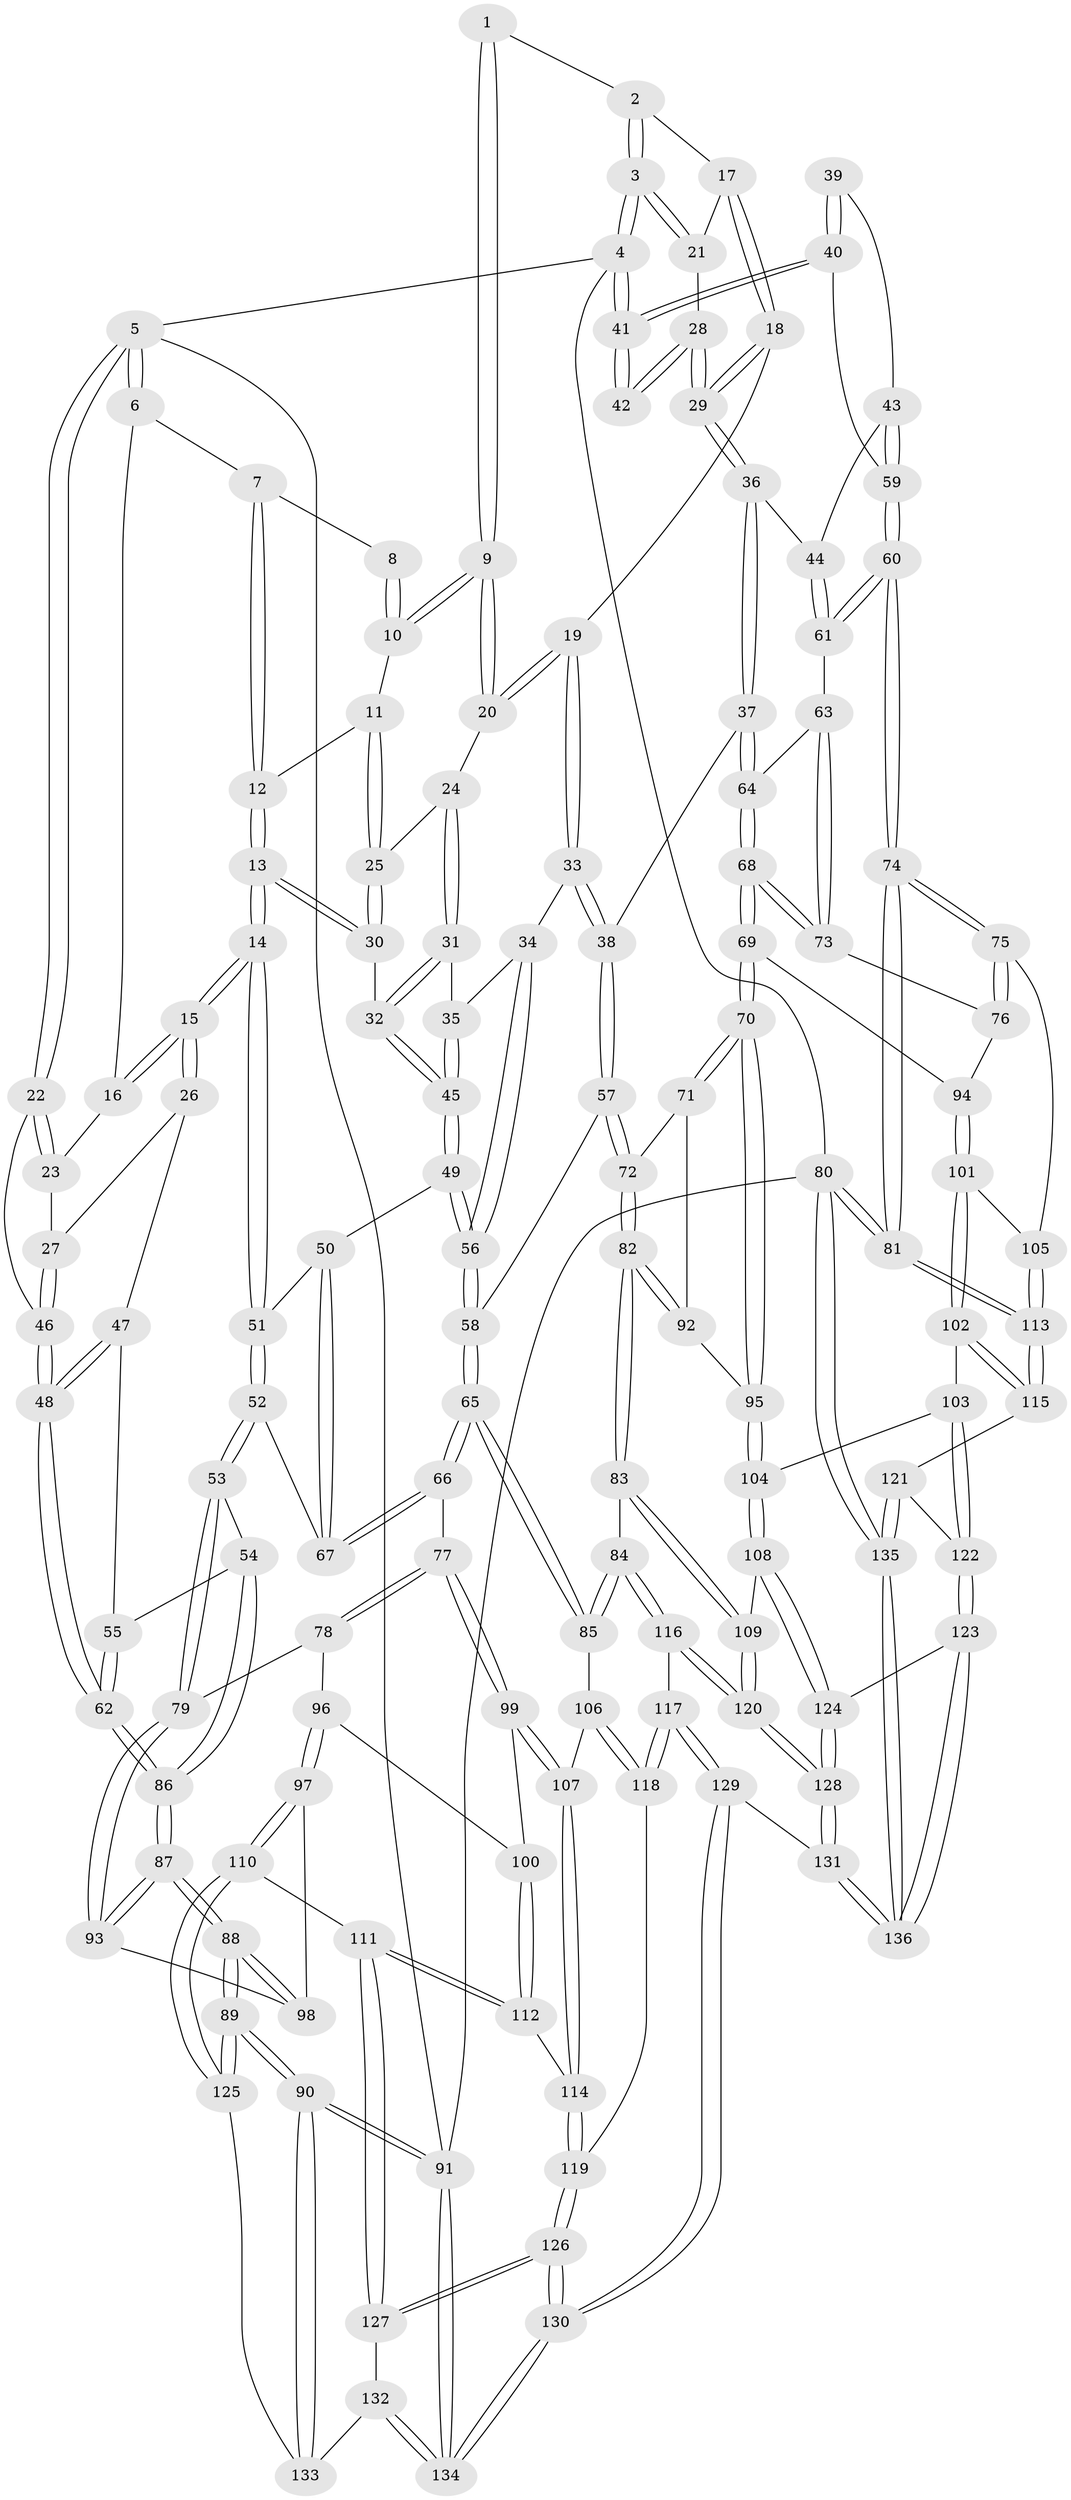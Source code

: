 // coarse degree distribution, {2: 0.12195121951219512, 4: 0.18292682926829268, 3: 0.6219512195121951, 5: 0.06097560975609756, 6: 0.012195121951219513}
// Generated by graph-tools (version 1.1) at 2025/54/03/04/25 22:54:22]
// undirected, 136 vertices, 337 edges
graph export_dot {
  node [color=gray90,style=filled];
  1 [pos="+0.5293152691123656+0"];
  2 [pos="+0.690393774837045+0"];
  3 [pos="+1+0"];
  4 [pos="+1+0"];
  5 [pos="+0+0"];
  6 [pos="+0.10690036346582002+0"];
  7 [pos="+0.22252814222437817+0"];
  8 [pos="+0.3185405359787746+0"];
  9 [pos="+0.4927068658838624+0.06168237415938923"];
  10 [pos="+0.3658530442990014+0.03156313954904289"];
  11 [pos="+0.3651832839173049+0.03520619355745088"];
  12 [pos="+0.2524583134872736+0.13092571729559943"];
  13 [pos="+0.23286225416495065+0.20940273657315794"];
  14 [pos="+0.20237723892954632+0.2236067471807105"];
  15 [pos="+0.15789421781788124+0.20791893081548635"];
  16 [pos="+0.10596468350129079+0"];
  17 [pos="+0.696103261071265+0"];
  18 [pos="+0.6160136003229281+0.1462567421832043"];
  19 [pos="+0.5882719531458206+0.15714683491122966"];
  20 [pos="+0.5009283293990328+0.10898238857516393"];
  21 [pos="+0.8147218822124044+0.12058720095047752"];
  22 [pos="+0+0.02706626040061306"];
  23 [pos="+0.03837267823958743+0.076698968531467"];
  24 [pos="+0.40846345509451837+0.15137442479933097"];
  25 [pos="+0.40611089111844917+0.1510786109473188"];
  26 [pos="+0.11031542234025679+0.21188517241190113"];
  27 [pos="+0.0705263132185994+0.20829938305967685"];
  28 [pos="+0.8193321627552277+0.1653977961409946"];
  29 [pos="+0.7752710281151766+0.2053694834811163"];
  30 [pos="+0.24930354563213214+0.21082433182971252"];
  31 [pos="+0.4448297259261787+0.2314630733445434"];
  32 [pos="+0.3364977166482118+0.271957313981658"];
  33 [pos="+0.552394925313399+0.26032217494737736"];
  34 [pos="+0.5251634850885751+0.2774971876917944"];
  35 [pos="+0.4533680489537633+0.24139094003507117"];
  36 [pos="+0.7629142179325469+0.34600156824912603"];
  37 [pos="+0.7620708903549372+0.347320104875111"];
  38 [pos="+0.7101166055586242+0.37871361031681366"];
  39 [pos="+0.9019208858196676+0.1887790825609836"];
  40 [pos="+1+0.22421744729432383"];
  41 [pos="+1+0"];
  42 [pos="+0.8429852837609174+0.16711601645823307"];
  43 [pos="+0.9191643252646063+0.3253519840079419"];
  44 [pos="+0.8939662088443979+0.34555043539458924"];
  45 [pos="+0.3780974878948461+0.31462339272149337"];
  46 [pos="+0+0.24180314716726817"];
  47 [pos="+0.06440116770345933+0.33803991005701556"];
  48 [pos="+0+0.3599765269281173"];
  49 [pos="+0.41371087696383047+0.38692354265355605"];
  50 [pos="+0.4048528571369946+0.3939995968129705"];
  51 [pos="+0.20525273685898207+0.3878059471608053"];
  52 [pos="+0.19710526044596036+0.4078906302988198"];
  53 [pos="+0.1739766121656535+0.4490178731956068"];
  54 [pos="+0.15861239029861687+0.4436445421912863"];
  55 [pos="+0.06718078322256685+0.3772662146140529"];
  56 [pos="+0.47479259694352455+0.38580931231016896"];
  57 [pos="+0.6795926540209559+0.4265310322234279"];
  58 [pos="+0.5348777485211216+0.4492069497602653"];
  59 [pos="+1+0.2423748336404655"];
  60 [pos="+1+0.451869392722971"];
  61 [pos="+0.9724278173338923+0.45325789482207296"];
  62 [pos="+0+0.3765303438128187"];
  63 [pos="+0.9510844985594316+0.464425653886103"];
  64 [pos="+0.8534936080933133+0.4687337786652825"];
  65 [pos="+0.49821142787862055+0.596009796339526"];
  66 [pos="+0.3650574452639988+0.5396762038246375"];
  67 [pos="+0.37213501974509017+0.47965849918905407"];
  68 [pos="+0.8306323658578669+0.5446609468678187"];
  69 [pos="+0.815560272685653+0.5721700843424089"];
  70 [pos="+0.786347316144509+0.578842005300139"];
  71 [pos="+0.7000890430464866+0.48241069625997246"];
  72 [pos="+0.6875429439796898+0.4652703105544286"];
  73 [pos="+0.9280120579486965+0.5317577979442888"];
  74 [pos="+1+0.6035347574589432"];
  75 [pos="+0.9775796098636615+0.6039115176331881"];
  76 [pos="+0.9304871499195019+0.5541074568116229"];
  77 [pos="+0.29359149648713334+0.5709154391240353"];
  78 [pos="+0.19924944688955826+0.5261905968546823"];
  79 [pos="+0.17482517284070537+0.4996977574764523"];
  80 [pos="+1+1"];
  81 [pos="+1+0.7881615596102539"];
  82 [pos="+0.6037548859158421+0.6173065601863215"];
  83 [pos="+0.5757908253317053+0.6424485216311415"];
  84 [pos="+0.5628708927327963+0.6412509722404457"];
  85 [pos="+0.5000124306836461+0.6000287724429119"];
  86 [pos="+0+0.432159609009822"];
  87 [pos="+0+0.537940641066035"];
  88 [pos="+0+0.6801708389067405"];
  89 [pos="+0+0.7893065405595532"];
  90 [pos="+0+1"];
  91 [pos="+0+1"];
  92 [pos="+0.6847353662819958+0.5984290795745753"];
  93 [pos="+0.05916237822216907+0.5696617792698908"];
  94 [pos="+0.8536418221276557+0.5975193201004775"];
  95 [pos="+0.76938414971417+0.6043281070471642"];
  96 [pos="+0.1991671095968261+0.5266580170648181"];
  97 [pos="+0.1140032751659844+0.7227692079440312"];
  98 [pos="+0.08780659986737396+0.6860005834660763"];
  99 [pos="+0.29968408234305527+0.6286625699353682"];
  100 [pos="+0.1958099253123502+0.661383341784398"];
  101 [pos="+0.8922469883546217+0.643668931627555"];
  102 [pos="+0.8861676119314701+0.6618456055689312"];
  103 [pos="+0.8262028123787135+0.7198270978055767"];
  104 [pos="+0.7440784677077656+0.7120973270016885"];
  105 [pos="+0.9025494365306156+0.6421051306710894"];
  106 [pos="+0.4399421344388209+0.6619460269427009"];
  107 [pos="+0.30606762048096176+0.6610862506522307"];
  108 [pos="+0.702902357853117+0.7450118365280805"];
  109 [pos="+0.6929646583877243+0.7396159595705986"];
  110 [pos="+0.13191911594186756+0.7618965439019062"];
  111 [pos="+0.1331256114221053+0.7628150067581713"];
  112 [pos="+0.17623101651858358+0.7432091975689796"];
  113 [pos="+1+0.7932295308146197"];
  114 [pos="+0.2891978318539773+0.7308099440192763"];
  115 [pos="+0.9675790987790429+0.8089757278215346"];
  116 [pos="+0.509462137030548+0.7981834084946646"];
  117 [pos="+0.4363252236038368+0.7902753406213912"];
  118 [pos="+0.4071137096388363+0.7689158264793998"];
  119 [pos="+0.3286219806052448+0.7733913735506084"];
  120 [pos="+0.5191178940802895+0.8097460111098208"];
  121 [pos="+0.95518068218962+0.8136873542578458"];
  122 [pos="+0.8995804383829187+0.8074821849193471"];
  123 [pos="+0.7737994910367875+0.8682306220828507"];
  124 [pos="+0.7070800015834493+0.7887073277139174"];
  125 [pos="+0+0.7824451127575727"];
  126 [pos="+0.28350495691160144+0.9691030362312979"];
  127 [pos="+0.13390737006563558+0.7756076244988356"];
  128 [pos="+0.5649821776164299+0.9128444858078326"];
  129 [pos="+0.3625782257039321+1"];
  130 [pos="+0.3166511106015565+1"];
  131 [pos="+0.5350206186295056+1"];
  132 [pos="+0.11629393321934688+0.8067462864340779"];
  133 [pos="+0.050924689214309725+0.8417970203991134"];
  134 [pos="+0+1"];
  135 [pos="+0.7927699381690254+1"];
  136 [pos="+0.7829713573547771+1"];
  1 -- 2;
  1 -- 9;
  1 -- 9;
  2 -- 3;
  2 -- 3;
  2 -- 17;
  3 -- 4;
  3 -- 4;
  3 -- 21;
  3 -- 21;
  4 -- 5;
  4 -- 41;
  4 -- 41;
  4 -- 80;
  5 -- 6;
  5 -- 6;
  5 -- 22;
  5 -- 22;
  5 -- 91;
  6 -- 7;
  6 -- 16;
  7 -- 8;
  7 -- 12;
  7 -- 12;
  8 -- 10;
  8 -- 10;
  9 -- 10;
  9 -- 10;
  9 -- 20;
  9 -- 20;
  10 -- 11;
  11 -- 12;
  11 -- 25;
  11 -- 25;
  12 -- 13;
  12 -- 13;
  13 -- 14;
  13 -- 14;
  13 -- 30;
  13 -- 30;
  14 -- 15;
  14 -- 15;
  14 -- 51;
  14 -- 51;
  15 -- 16;
  15 -- 16;
  15 -- 26;
  15 -- 26;
  16 -- 23;
  17 -- 18;
  17 -- 18;
  17 -- 21;
  18 -- 19;
  18 -- 29;
  18 -- 29;
  19 -- 20;
  19 -- 20;
  19 -- 33;
  19 -- 33;
  20 -- 24;
  21 -- 28;
  22 -- 23;
  22 -- 23;
  22 -- 46;
  23 -- 27;
  24 -- 25;
  24 -- 31;
  24 -- 31;
  25 -- 30;
  25 -- 30;
  26 -- 27;
  26 -- 47;
  27 -- 46;
  27 -- 46;
  28 -- 29;
  28 -- 29;
  28 -- 42;
  28 -- 42;
  29 -- 36;
  29 -- 36;
  30 -- 32;
  31 -- 32;
  31 -- 32;
  31 -- 35;
  32 -- 45;
  32 -- 45;
  33 -- 34;
  33 -- 38;
  33 -- 38;
  34 -- 35;
  34 -- 56;
  34 -- 56;
  35 -- 45;
  35 -- 45;
  36 -- 37;
  36 -- 37;
  36 -- 44;
  37 -- 38;
  37 -- 64;
  37 -- 64;
  38 -- 57;
  38 -- 57;
  39 -- 40;
  39 -- 40;
  39 -- 43;
  40 -- 41;
  40 -- 41;
  40 -- 59;
  41 -- 42;
  41 -- 42;
  43 -- 44;
  43 -- 59;
  43 -- 59;
  44 -- 61;
  44 -- 61;
  45 -- 49;
  45 -- 49;
  46 -- 48;
  46 -- 48;
  47 -- 48;
  47 -- 48;
  47 -- 55;
  48 -- 62;
  48 -- 62;
  49 -- 50;
  49 -- 56;
  49 -- 56;
  50 -- 51;
  50 -- 67;
  50 -- 67;
  51 -- 52;
  51 -- 52;
  52 -- 53;
  52 -- 53;
  52 -- 67;
  53 -- 54;
  53 -- 79;
  53 -- 79;
  54 -- 55;
  54 -- 86;
  54 -- 86;
  55 -- 62;
  55 -- 62;
  56 -- 58;
  56 -- 58;
  57 -- 58;
  57 -- 72;
  57 -- 72;
  58 -- 65;
  58 -- 65;
  59 -- 60;
  59 -- 60;
  60 -- 61;
  60 -- 61;
  60 -- 74;
  60 -- 74;
  61 -- 63;
  62 -- 86;
  62 -- 86;
  63 -- 64;
  63 -- 73;
  63 -- 73;
  64 -- 68;
  64 -- 68;
  65 -- 66;
  65 -- 66;
  65 -- 85;
  65 -- 85;
  66 -- 67;
  66 -- 67;
  66 -- 77;
  68 -- 69;
  68 -- 69;
  68 -- 73;
  68 -- 73;
  69 -- 70;
  69 -- 70;
  69 -- 94;
  70 -- 71;
  70 -- 71;
  70 -- 95;
  70 -- 95;
  71 -- 72;
  71 -- 92;
  72 -- 82;
  72 -- 82;
  73 -- 76;
  74 -- 75;
  74 -- 75;
  74 -- 81;
  74 -- 81;
  75 -- 76;
  75 -- 76;
  75 -- 105;
  76 -- 94;
  77 -- 78;
  77 -- 78;
  77 -- 99;
  77 -- 99;
  78 -- 79;
  78 -- 96;
  79 -- 93;
  79 -- 93;
  80 -- 81;
  80 -- 81;
  80 -- 135;
  80 -- 135;
  80 -- 91;
  81 -- 113;
  81 -- 113;
  82 -- 83;
  82 -- 83;
  82 -- 92;
  82 -- 92;
  83 -- 84;
  83 -- 109;
  83 -- 109;
  84 -- 85;
  84 -- 85;
  84 -- 116;
  84 -- 116;
  85 -- 106;
  86 -- 87;
  86 -- 87;
  87 -- 88;
  87 -- 88;
  87 -- 93;
  87 -- 93;
  88 -- 89;
  88 -- 89;
  88 -- 98;
  88 -- 98;
  89 -- 90;
  89 -- 90;
  89 -- 125;
  89 -- 125;
  90 -- 91;
  90 -- 91;
  90 -- 133;
  90 -- 133;
  91 -- 134;
  91 -- 134;
  92 -- 95;
  93 -- 98;
  94 -- 101;
  94 -- 101;
  95 -- 104;
  95 -- 104;
  96 -- 97;
  96 -- 97;
  96 -- 100;
  97 -- 98;
  97 -- 110;
  97 -- 110;
  99 -- 100;
  99 -- 107;
  99 -- 107;
  100 -- 112;
  100 -- 112;
  101 -- 102;
  101 -- 102;
  101 -- 105;
  102 -- 103;
  102 -- 115;
  102 -- 115;
  103 -- 104;
  103 -- 122;
  103 -- 122;
  104 -- 108;
  104 -- 108;
  105 -- 113;
  105 -- 113;
  106 -- 107;
  106 -- 118;
  106 -- 118;
  107 -- 114;
  107 -- 114;
  108 -- 109;
  108 -- 124;
  108 -- 124;
  109 -- 120;
  109 -- 120;
  110 -- 111;
  110 -- 125;
  110 -- 125;
  111 -- 112;
  111 -- 112;
  111 -- 127;
  111 -- 127;
  112 -- 114;
  113 -- 115;
  113 -- 115;
  114 -- 119;
  114 -- 119;
  115 -- 121;
  116 -- 117;
  116 -- 120;
  116 -- 120;
  117 -- 118;
  117 -- 118;
  117 -- 129;
  117 -- 129;
  118 -- 119;
  119 -- 126;
  119 -- 126;
  120 -- 128;
  120 -- 128;
  121 -- 122;
  121 -- 135;
  121 -- 135;
  122 -- 123;
  122 -- 123;
  123 -- 124;
  123 -- 136;
  123 -- 136;
  124 -- 128;
  124 -- 128;
  125 -- 133;
  126 -- 127;
  126 -- 127;
  126 -- 130;
  126 -- 130;
  127 -- 132;
  128 -- 131;
  128 -- 131;
  129 -- 130;
  129 -- 130;
  129 -- 131;
  130 -- 134;
  130 -- 134;
  131 -- 136;
  131 -- 136;
  132 -- 133;
  132 -- 134;
  132 -- 134;
  135 -- 136;
  135 -- 136;
}
